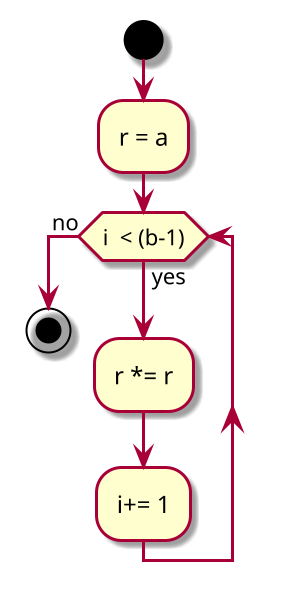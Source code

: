 @startuml
skin rose
scale 2
start
:r = a;
while (i  < (b-1)) is (yes)
:r *= r;
:i+= 1;
endwhile (no)

stop
@enduml

